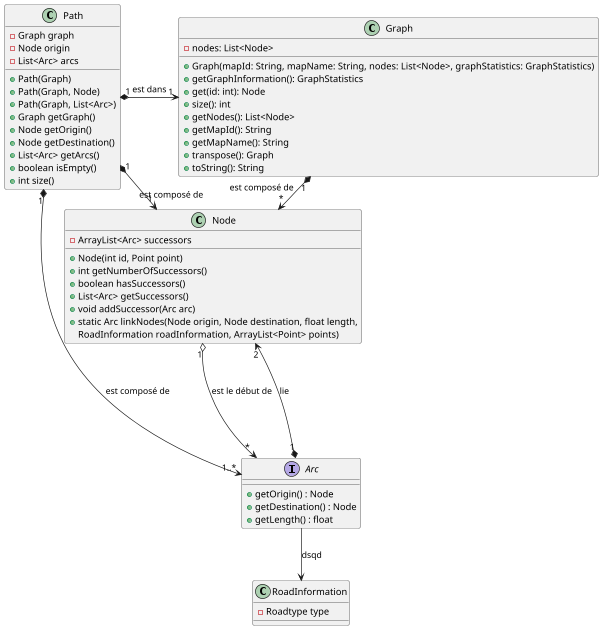 @startuml

scale 2/3

class Graph {
    - nodes: List<Node>

    + Graph(mapId: String, mapName: String, nodes: List<Node>, graphStatistics: GraphStatistics)
    + getGraphInformation(): GraphStatistics
    + get(id: int): Node
    + size(): int
    + getNodes(): List<Node>
    + getMapId(): String
    + getMapName(): String
    + transpose(): Graph
    + toString(): String
}


class Node {
    - ArrayList<Arc> successors

    + Node(int id, Point point)
    + int getNumberOfSuccessors()
    + boolean hasSuccessors()
    + List<Arc> getSuccessors()
    + void addSuccessor(Arc arc)
    + static Arc linkNodes(Node origin, Node destination, float length,
            RoadInformation roadInformation, ArrayList<Point> points)
}



class RoadInformation{
    - Roadtype type
}


  class Path {
    - Graph graph
    - Node origin
    - List<Arc> arcs

    + Path(Graph)
    + Path(Graph, Node)
    + Path(Graph, List<Arc>)
    + Graph getGraph()
    + Node getOrigin()
    + Node getDestination()
    + List<Arc> getArcs()
    + boolean isEmpty()
    + int size()
}
  interface Arc {
    + getOrigin() : Node
    + getDestination() : Node
    + getLength() : float
}



Graph "1" *-> "*" Node : est composé de
Node "1" o---> "*" Arc : est le début de
Path "1" *-> "1" Node : est composé de
Arc "1" *-> "2" Node : lie
Graph -[hidden]---> Arc
Arc -[hidden]-> Graph
Path "1" *-> "1" Graph : est dans
Path "1" *---> "1..*" Arc : est composé de 
Arc --> RoadInformation : dsqd
@enduml